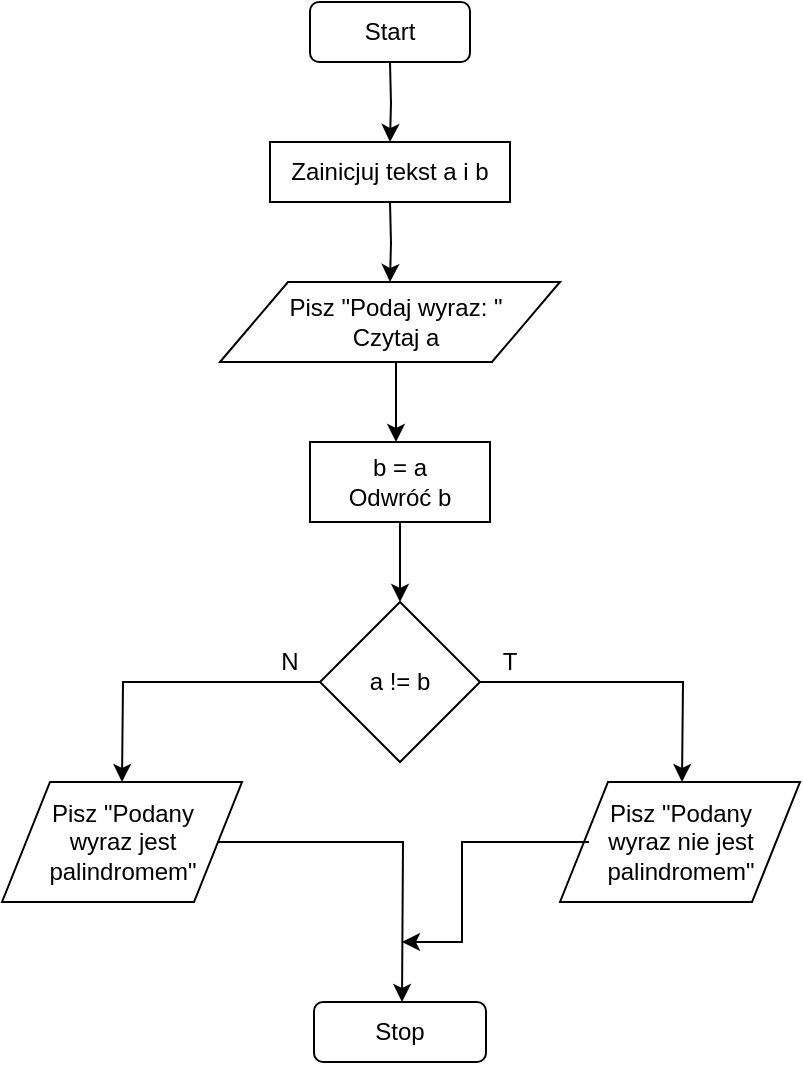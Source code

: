 <mxfile version="12.8.9" type="device"><diagram id="gDZ9mxaK5hEHl0O9r9eO" name="Page-1"><mxGraphModel dx="839" dy="738" grid="1" gridSize="10" guides="1" tooltips="1" connect="1" arrows="1" fold="1" page="1" pageScale="1" pageWidth="827" pageHeight="1169" math="0" shadow="0"><root><mxCell id="0"/><mxCell id="1" parent="0"/><mxCell id="q9ArLl5v1wvcBDgBPBya-1" value="" style="rounded=1;whiteSpace=wrap;html=1;" vertex="1" parent="1"><mxGeometry x="374" y="20" width="80" height="30" as="geometry"/></mxCell><mxCell id="q9ArLl5v1wvcBDgBPBya-3" value="" style="edgeStyle=orthogonalEdgeStyle;rounded=0;orthogonalLoop=1;jettySize=auto;html=1;" edge="1" parent="1"><mxGeometry relative="1" as="geometry"><mxPoint x="414" y="90" as="targetPoint"/><mxPoint x="414" y="50" as="sourcePoint"/></mxGeometry></mxCell><mxCell id="q9ArLl5v1wvcBDgBPBya-2" value="Start" style="text;html=1;strokeColor=none;fillColor=none;align=center;verticalAlign=middle;whiteSpace=wrap;rounded=0;" vertex="1" parent="1"><mxGeometry x="394" y="25" width="40" height="20" as="geometry"/></mxCell><mxCell id="q9ArLl5v1wvcBDgBPBya-4" value="" style="rounded=0;whiteSpace=wrap;html=1;" vertex="1" parent="1"><mxGeometry x="354" y="90" width="120" height="30" as="geometry"/></mxCell><mxCell id="q9ArLl5v1wvcBDgBPBya-6" value="" style="edgeStyle=orthogonalEdgeStyle;rounded=0;orthogonalLoop=1;jettySize=auto;html=1;" edge="1" parent="1"><mxGeometry relative="1" as="geometry"><mxPoint x="414" y="160" as="targetPoint"/><mxPoint x="414" y="120" as="sourcePoint"/></mxGeometry></mxCell><mxCell id="q9ArLl5v1wvcBDgBPBya-5" value="Zainicjuj tekst a i b" style="text;html=1;strokeColor=none;fillColor=none;align=center;verticalAlign=middle;whiteSpace=wrap;rounded=0;" vertex="1" parent="1"><mxGeometry x="354" y="95" width="120" height="20" as="geometry"/></mxCell><mxCell id="q9ArLl5v1wvcBDgBPBya-7" value="" style="shape=parallelogram;perimeter=parallelogramPerimeter;whiteSpace=wrap;html=1;" vertex="1" parent="1"><mxGeometry x="329" y="160" width="170" height="40" as="geometry"/></mxCell><mxCell id="q9ArLl5v1wvcBDgBPBya-9" value="" style="edgeStyle=orthogonalEdgeStyle;rounded=0;orthogonalLoop=1;jettySize=auto;html=1;" edge="1" parent="1" source="q9ArLl5v1wvcBDgBPBya-8"><mxGeometry relative="1" as="geometry"><mxPoint x="417" y="240" as="targetPoint"/></mxGeometry></mxCell><mxCell id="q9ArLl5v1wvcBDgBPBya-8" value="Pisz &quot;Podaj wyraz: &quot;&lt;br&gt;Czytaj a" style="text;html=1;strokeColor=none;fillColor=none;align=center;verticalAlign=middle;whiteSpace=wrap;rounded=0;" vertex="1" parent="1"><mxGeometry x="357" y="160" width="120" height="40" as="geometry"/></mxCell><mxCell id="q9ArLl5v1wvcBDgBPBya-12" value="" style="edgeStyle=orthogonalEdgeStyle;rounded=0;orthogonalLoop=1;jettySize=auto;html=1;" edge="1" parent="1" source="q9ArLl5v1wvcBDgBPBya-10"><mxGeometry relative="1" as="geometry"><mxPoint x="419" y="320" as="targetPoint"/></mxGeometry></mxCell><mxCell id="q9ArLl5v1wvcBDgBPBya-10" value="" style="rounded=0;whiteSpace=wrap;html=1;" vertex="1" parent="1"><mxGeometry x="374" y="240" width="90" height="40" as="geometry"/></mxCell><mxCell id="q9ArLl5v1wvcBDgBPBya-11" value="b = a&lt;br&gt;Odwróć b" style="text;html=1;strokeColor=none;fillColor=none;align=center;verticalAlign=middle;whiteSpace=wrap;rounded=0;" vertex="1" parent="1"><mxGeometry x="384" y="245" width="70" height="30" as="geometry"/></mxCell><mxCell id="q9ArLl5v1wvcBDgBPBya-15" value="" style="edgeStyle=orthogonalEdgeStyle;rounded=0;orthogonalLoop=1;jettySize=auto;html=1;" edge="1" parent="1" source="q9ArLl5v1wvcBDgBPBya-13"><mxGeometry relative="1" as="geometry"><mxPoint x="280" y="410" as="targetPoint"/></mxGeometry></mxCell><mxCell id="q9ArLl5v1wvcBDgBPBya-16" value="" style="edgeStyle=orthogonalEdgeStyle;rounded=0;orthogonalLoop=1;jettySize=auto;html=1;" edge="1" parent="1" source="q9ArLl5v1wvcBDgBPBya-13"><mxGeometry relative="1" as="geometry"><mxPoint x="560" y="410" as="targetPoint"/></mxGeometry></mxCell><mxCell id="q9ArLl5v1wvcBDgBPBya-13" value="" style="rhombus;whiteSpace=wrap;html=1;" vertex="1" parent="1"><mxGeometry x="379" y="320" width="80" height="80" as="geometry"/></mxCell><mxCell id="q9ArLl5v1wvcBDgBPBya-14" value="a != b" style="text;html=1;strokeColor=none;fillColor=none;align=center;verticalAlign=middle;whiteSpace=wrap;rounded=0;" vertex="1" parent="1"><mxGeometry x="399" y="350" width="40" height="20" as="geometry"/></mxCell><mxCell id="q9ArLl5v1wvcBDgBPBya-17" value="T" style="text;html=1;strokeColor=none;fillColor=none;align=center;verticalAlign=middle;whiteSpace=wrap;rounded=0;" vertex="1" parent="1"><mxGeometry x="454" y="340" width="40" height="20" as="geometry"/></mxCell><mxCell id="q9ArLl5v1wvcBDgBPBya-18" value="N" style="text;html=1;strokeColor=none;fillColor=none;align=center;verticalAlign=middle;whiteSpace=wrap;rounded=0;" vertex="1" parent="1"><mxGeometry x="344" y="340" width="40" height="20" as="geometry"/></mxCell><mxCell id="q9ArLl5v1wvcBDgBPBya-20" value="" style="shape=parallelogram;perimeter=parallelogramPerimeter;whiteSpace=wrap;html=1;" vertex="1" parent="1"><mxGeometry x="499" y="410" width="120" height="60" as="geometry"/></mxCell><mxCell id="q9ArLl5v1wvcBDgBPBya-25" value="" style="edgeStyle=orthogonalEdgeStyle;rounded=0;orthogonalLoop=1;jettySize=auto;html=1;" edge="1" parent="1" source="q9ArLl5v1wvcBDgBPBya-21"><mxGeometry relative="1" as="geometry"><mxPoint x="420" y="490" as="targetPoint"/><Array as="points"><mxPoint x="450" y="440"/><mxPoint x="450" y="490"/></Array></mxGeometry></mxCell><mxCell id="q9ArLl5v1wvcBDgBPBya-21" value="Pisz &quot;Podany wyraz nie jest palindromem&quot;" style="text;html=1;strokeColor=none;fillColor=none;align=center;verticalAlign=middle;whiteSpace=wrap;rounded=0;" vertex="1" parent="1"><mxGeometry x="513.5" y="415" width="91" height="50" as="geometry"/></mxCell><mxCell id="q9ArLl5v1wvcBDgBPBya-24" value="" style="edgeStyle=orthogonalEdgeStyle;rounded=0;orthogonalLoop=1;jettySize=auto;html=1;" edge="1" parent="1" source="q9ArLl5v1wvcBDgBPBya-22"><mxGeometry relative="1" as="geometry"><mxPoint x="420" y="520" as="targetPoint"/></mxGeometry></mxCell><mxCell id="q9ArLl5v1wvcBDgBPBya-22" value="" style="shape=parallelogram;perimeter=parallelogramPerimeter;whiteSpace=wrap;html=1;" vertex="1" parent="1"><mxGeometry x="220" y="410" width="120" height="60" as="geometry"/></mxCell><mxCell id="q9ArLl5v1wvcBDgBPBya-23" value="Pisz &quot;Podany wyraz jest palindromem&quot;" style="text;html=1;strokeColor=none;fillColor=none;align=center;verticalAlign=middle;whiteSpace=wrap;rounded=0;" vertex="1" parent="1"><mxGeometry x="234.5" y="415" width="91" height="50" as="geometry"/></mxCell><mxCell id="q9ArLl5v1wvcBDgBPBya-26" value="" style="rounded=1;whiteSpace=wrap;html=1;" vertex="1" parent="1"><mxGeometry x="376" y="520" width="86" height="30" as="geometry"/></mxCell><mxCell id="q9ArLl5v1wvcBDgBPBya-27" value="Stop" style="text;html=1;strokeColor=none;fillColor=none;align=center;verticalAlign=middle;whiteSpace=wrap;rounded=0;" vertex="1" parent="1"><mxGeometry x="399" y="525" width="40" height="20" as="geometry"/></mxCell></root></mxGraphModel></diagram></mxfile>